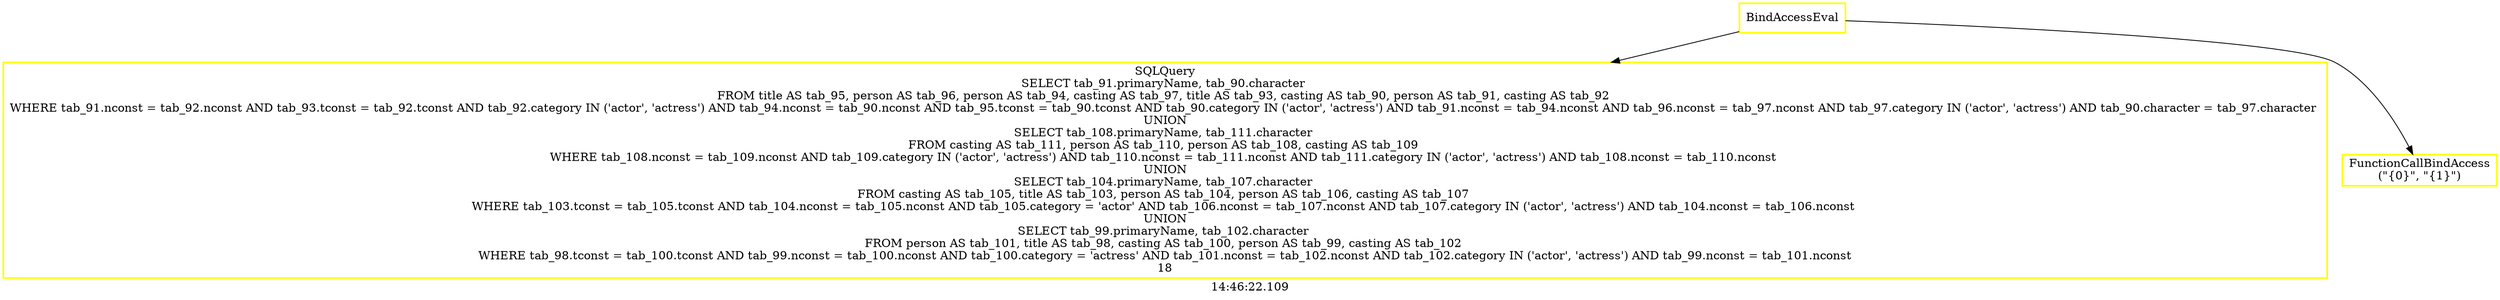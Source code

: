 digraph  g{ graph[label = "14:46:22.109"]
node [shape=rectangle, color=black, fontcolor=black, style=bold] edge [color=black] 0 [label="BindAccessEval", color = yellow] ; 
1 [label="SQLQuery
SELECT tab_91.primaryName, tab_90.character 
FROM title AS tab_95, person AS tab_96, person AS tab_94, casting AS tab_97, title AS tab_93, casting AS tab_90, person AS tab_91, casting AS tab_92 
WHERE tab_91.nconst = tab_92.nconst AND tab_93.tconst = tab_92.tconst AND tab_92.category IN ('actor', 'actress') AND tab_94.nconst = tab_90.nconst AND tab_95.tconst = tab_90.tconst AND tab_90.category IN ('actor', 'actress') AND tab_91.nconst = tab_94.nconst AND tab_96.nconst = tab_97.nconst AND tab_97.category IN ('actor', 'actress') AND tab_90.character = tab_97.character 
UNION
SELECT tab_108.primaryName, tab_111.character 
FROM casting AS tab_111, person AS tab_110, person AS tab_108, casting AS tab_109 
WHERE tab_108.nconst = tab_109.nconst AND tab_109.category IN ('actor', 'actress') AND tab_110.nconst = tab_111.nconst AND tab_111.category IN ('actor', 'actress') AND tab_108.nconst = tab_110.nconst 
UNION
SELECT tab_104.primaryName, tab_107.character 
FROM casting AS tab_105, title AS tab_103, person AS tab_104, person AS tab_106, casting AS tab_107 
WHERE tab_103.tconst = tab_105.tconst AND tab_104.nconst = tab_105.nconst AND tab_105.category = 'actor' AND tab_106.nconst = tab_107.nconst AND tab_107.category IN ('actor', 'actress') AND tab_104.nconst = tab_106.nconst 
UNION
SELECT tab_99.primaryName, tab_102.character 
FROM person AS tab_101, title AS tab_98, casting AS tab_100, person AS tab_99, casting AS tab_102 
WHERE tab_98.tconst = tab_100.tconst AND tab_99.nconst = tab_100.nconst AND tab_100.category = 'actress' AND tab_101.nconst = tab_102.nconst AND tab_102.category IN ('actor', 'actress') AND tab_99.nconst = tab_101.nconst
18", color = yellow] ; 
0 -> 1 ; 
2 [label="FunctionCallBindAccess
(\"{0}\", \"{1}\")", color = yellow] ; 
0 -> 2 ; 
}

